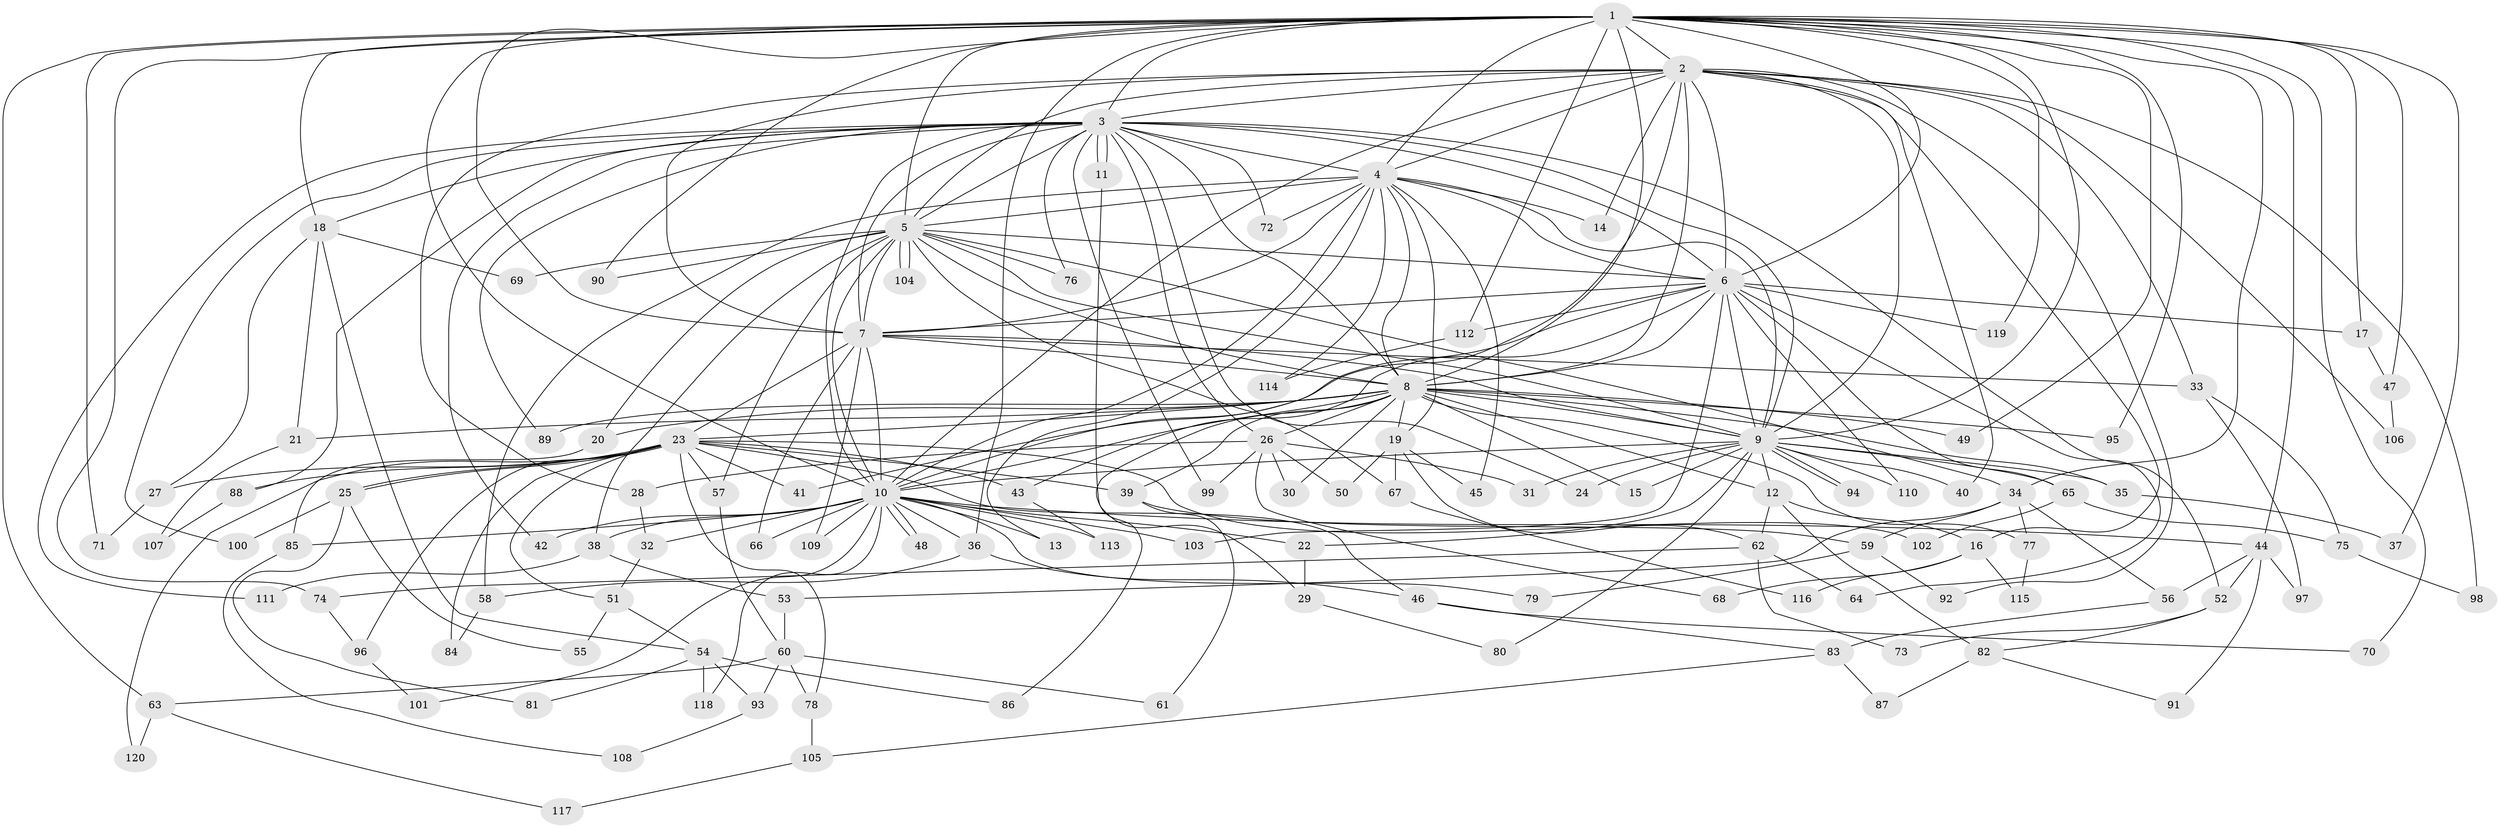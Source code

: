 // coarse degree distribution, {20: 0.06666666666666667, 15: 0.016666666666666666, 21: 0.03333333333333333, 16: 0.016666666666666666, 19: 0.016666666666666666, 3: 0.18333333333333332, 5: 0.1, 1: 0.016666666666666666, 2: 0.35, 6: 0.06666666666666667, 4: 0.1, 7: 0.03333333333333333}
// Generated by graph-tools (version 1.1) at 2025/17/03/04/25 18:17:43]
// undirected, 120 vertices, 265 edges
graph export_dot {
graph [start="1"]
  node [color=gray90,style=filled];
  1;
  2;
  3;
  4;
  5;
  6;
  7;
  8;
  9;
  10;
  11;
  12;
  13;
  14;
  15;
  16;
  17;
  18;
  19;
  20;
  21;
  22;
  23;
  24;
  25;
  26;
  27;
  28;
  29;
  30;
  31;
  32;
  33;
  34;
  35;
  36;
  37;
  38;
  39;
  40;
  41;
  42;
  43;
  44;
  45;
  46;
  47;
  48;
  49;
  50;
  51;
  52;
  53;
  54;
  55;
  56;
  57;
  58;
  59;
  60;
  61;
  62;
  63;
  64;
  65;
  66;
  67;
  68;
  69;
  70;
  71;
  72;
  73;
  74;
  75;
  76;
  77;
  78;
  79;
  80;
  81;
  82;
  83;
  84;
  85;
  86;
  87;
  88;
  89;
  90;
  91;
  92;
  93;
  94;
  95;
  96;
  97;
  98;
  99;
  100;
  101;
  102;
  103;
  104;
  105;
  106;
  107;
  108;
  109;
  110;
  111;
  112;
  113;
  114;
  115;
  116;
  117;
  118;
  119;
  120;
  1 -- 2;
  1 -- 3;
  1 -- 4;
  1 -- 5;
  1 -- 6;
  1 -- 7;
  1 -- 8;
  1 -- 9;
  1 -- 10;
  1 -- 17;
  1 -- 18;
  1 -- 34;
  1 -- 36;
  1 -- 37;
  1 -- 44;
  1 -- 47;
  1 -- 49;
  1 -- 63;
  1 -- 70;
  1 -- 71;
  1 -- 74;
  1 -- 90;
  1 -- 95;
  1 -- 112;
  1 -- 119;
  2 -- 3;
  2 -- 4;
  2 -- 5;
  2 -- 6;
  2 -- 7;
  2 -- 8;
  2 -- 9;
  2 -- 10;
  2 -- 14;
  2 -- 16;
  2 -- 28;
  2 -- 33;
  2 -- 40;
  2 -- 41;
  2 -- 92;
  2 -- 98;
  2 -- 106;
  3 -- 4;
  3 -- 5;
  3 -- 6;
  3 -- 7;
  3 -- 8;
  3 -- 9;
  3 -- 10;
  3 -- 11;
  3 -- 11;
  3 -- 18;
  3 -- 24;
  3 -- 26;
  3 -- 42;
  3 -- 52;
  3 -- 72;
  3 -- 76;
  3 -- 88;
  3 -- 89;
  3 -- 99;
  3 -- 100;
  3 -- 111;
  4 -- 5;
  4 -- 6;
  4 -- 7;
  4 -- 8;
  4 -- 9;
  4 -- 10;
  4 -- 13;
  4 -- 14;
  4 -- 19;
  4 -- 45;
  4 -- 58;
  4 -- 72;
  4 -- 114;
  5 -- 6;
  5 -- 7;
  5 -- 8;
  5 -- 9;
  5 -- 10;
  5 -- 20;
  5 -- 34;
  5 -- 38;
  5 -- 57;
  5 -- 67;
  5 -- 69;
  5 -- 76;
  5 -- 90;
  5 -- 104;
  5 -- 104;
  6 -- 7;
  6 -- 8;
  6 -- 9;
  6 -- 10;
  6 -- 17;
  6 -- 43;
  6 -- 64;
  6 -- 65;
  6 -- 103;
  6 -- 110;
  6 -- 112;
  6 -- 119;
  7 -- 8;
  7 -- 9;
  7 -- 10;
  7 -- 23;
  7 -- 33;
  7 -- 66;
  7 -- 109;
  8 -- 9;
  8 -- 10;
  8 -- 12;
  8 -- 15;
  8 -- 19;
  8 -- 20;
  8 -- 21;
  8 -- 23;
  8 -- 26;
  8 -- 30;
  8 -- 35;
  8 -- 39;
  8 -- 49;
  8 -- 77;
  8 -- 86;
  8 -- 89;
  8 -- 95;
  9 -- 10;
  9 -- 12;
  9 -- 15;
  9 -- 22;
  9 -- 24;
  9 -- 31;
  9 -- 35;
  9 -- 40;
  9 -- 65;
  9 -- 80;
  9 -- 94;
  9 -- 94;
  9 -- 110;
  10 -- 13;
  10 -- 22;
  10 -- 32;
  10 -- 36;
  10 -- 38;
  10 -- 42;
  10 -- 44;
  10 -- 48;
  10 -- 48;
  10 -- 66;
  10 -- 79;
  10 -- 85;
  10 -- 101;
  10 -- 103;
  10 -- 109;
  10 -- 113;
  10 -- 118;
  11 -- 29;
  12 -- 16;
  12 -- 62;
  12 -- 82;
  16 -- 68;
  16 -- 115;
  16 -- 116;
  17 -- 47;
  18 -- 21;
  18 -- 27;
  18 -- 54;
  18 -- 69;
  19 -- 45;
  19 -- 50;
  19 -- 62;
  19 -- 67;
  20 -- 85;
  21 -- 107;
  22 -- 29;
  23 -- 25;
  23 -- 25;
  23 -- 27;
  23 -- 39;
  23 -- 41;
  23 -- 43;
  23 -- 46;
  23 -- 51;
  23 -- 57;
  23 -- 78;
  23 -- 84;
  23 -- 88;
  23 -- 96;
  23 -- 102;
  23 -- 120;
  25 -- 55;
  25 -- 81;
  25 -- 100;
  26 -- 28;
  26 -- 30;
  26 -- 31;
  26 -- 50;
  26 -- 68;
  26 -- 99;
  27 -- 71;
  28 -- 32;
  29 -- 80;
  32 -- 51;
  33 -- 75;
  33 -- 97;
  34 -- 53;
  34 -- 56;
  34 -- 59;
  34 -- 77;
  35 -- 37;
  36 -- 46;
  36 -- 58;
  38 -- 53;
  38 -- 111;
  39 -- 59;
  39 -- 61;
  43 -- 113;
  44 -- 52;
  44 -- 56;
  44 -- 91;
  44 -- 97;
  46 -- 70;
  46 -- 83;
  47 -- 106;
  51 -- 54;
  51 -- 55;
  52 -- 73;
  52 -- 82;
  53 -- 60;
  54 -- 81;
  54 -- 86;
  54 -- 93;
  54 -- 118;
  56 -- 83;
  57 -- 60;
  58 -- 84;
  59 -- 79;
  59 -- 92;
  60 -- 61;
  60 -- 63;
  60 -- 78;
  60 -- 93;
  62 -- 64;
  62 -- 73;
  62 -- 74;
  63 -- 117;
  63 -- 120;
  65 -- 75;
  65 -- 102;
  67 -- 116;
  74 -- 96;
  75 -- 98;
  77 -- 115;
  78 -- 105;
  82 -- 87;
  82 -- 91;
  83 -- 87;
  83 -- 105;
  85 -- 108;
  88 -- 107;
  93 -- 108;
  96 -- 101;
  105 -- 117;
  112 -- 114;
}
